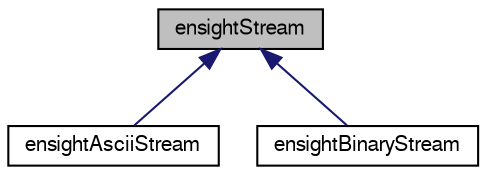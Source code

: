 digraph "ensightStream"
{
  bgcolor="transparent";
  edge [fontname="FreeSans",fontsize="10",labelfontname="FreeSans",labelfontsize="10"];
  node [fontname="FreeSans",fontsize="10",shape=record];
  Node0 [label="ensightStream",height=0.2,width=0.4,color="black", fillcolor="grey75", style="filled", fontcolor="black"];
  Node0 -> Node1 [dir="back",color="midnightblue",fontsize="10",style="solid",fontname="FreeSans"];
  Node1 [label="ensightAsciiStream",height=0.2,width=0.4,color="black",URL="$a31682.html"];
  Node0 -> Node2 [dir="back",color="midnightblue",fontsize="10",style="solid",fontname="FreeSans"];
  Node2 [label="ensightBinaryStream",height=0.2,width=0.4,color="black",URL="$a31686.html"];
}
